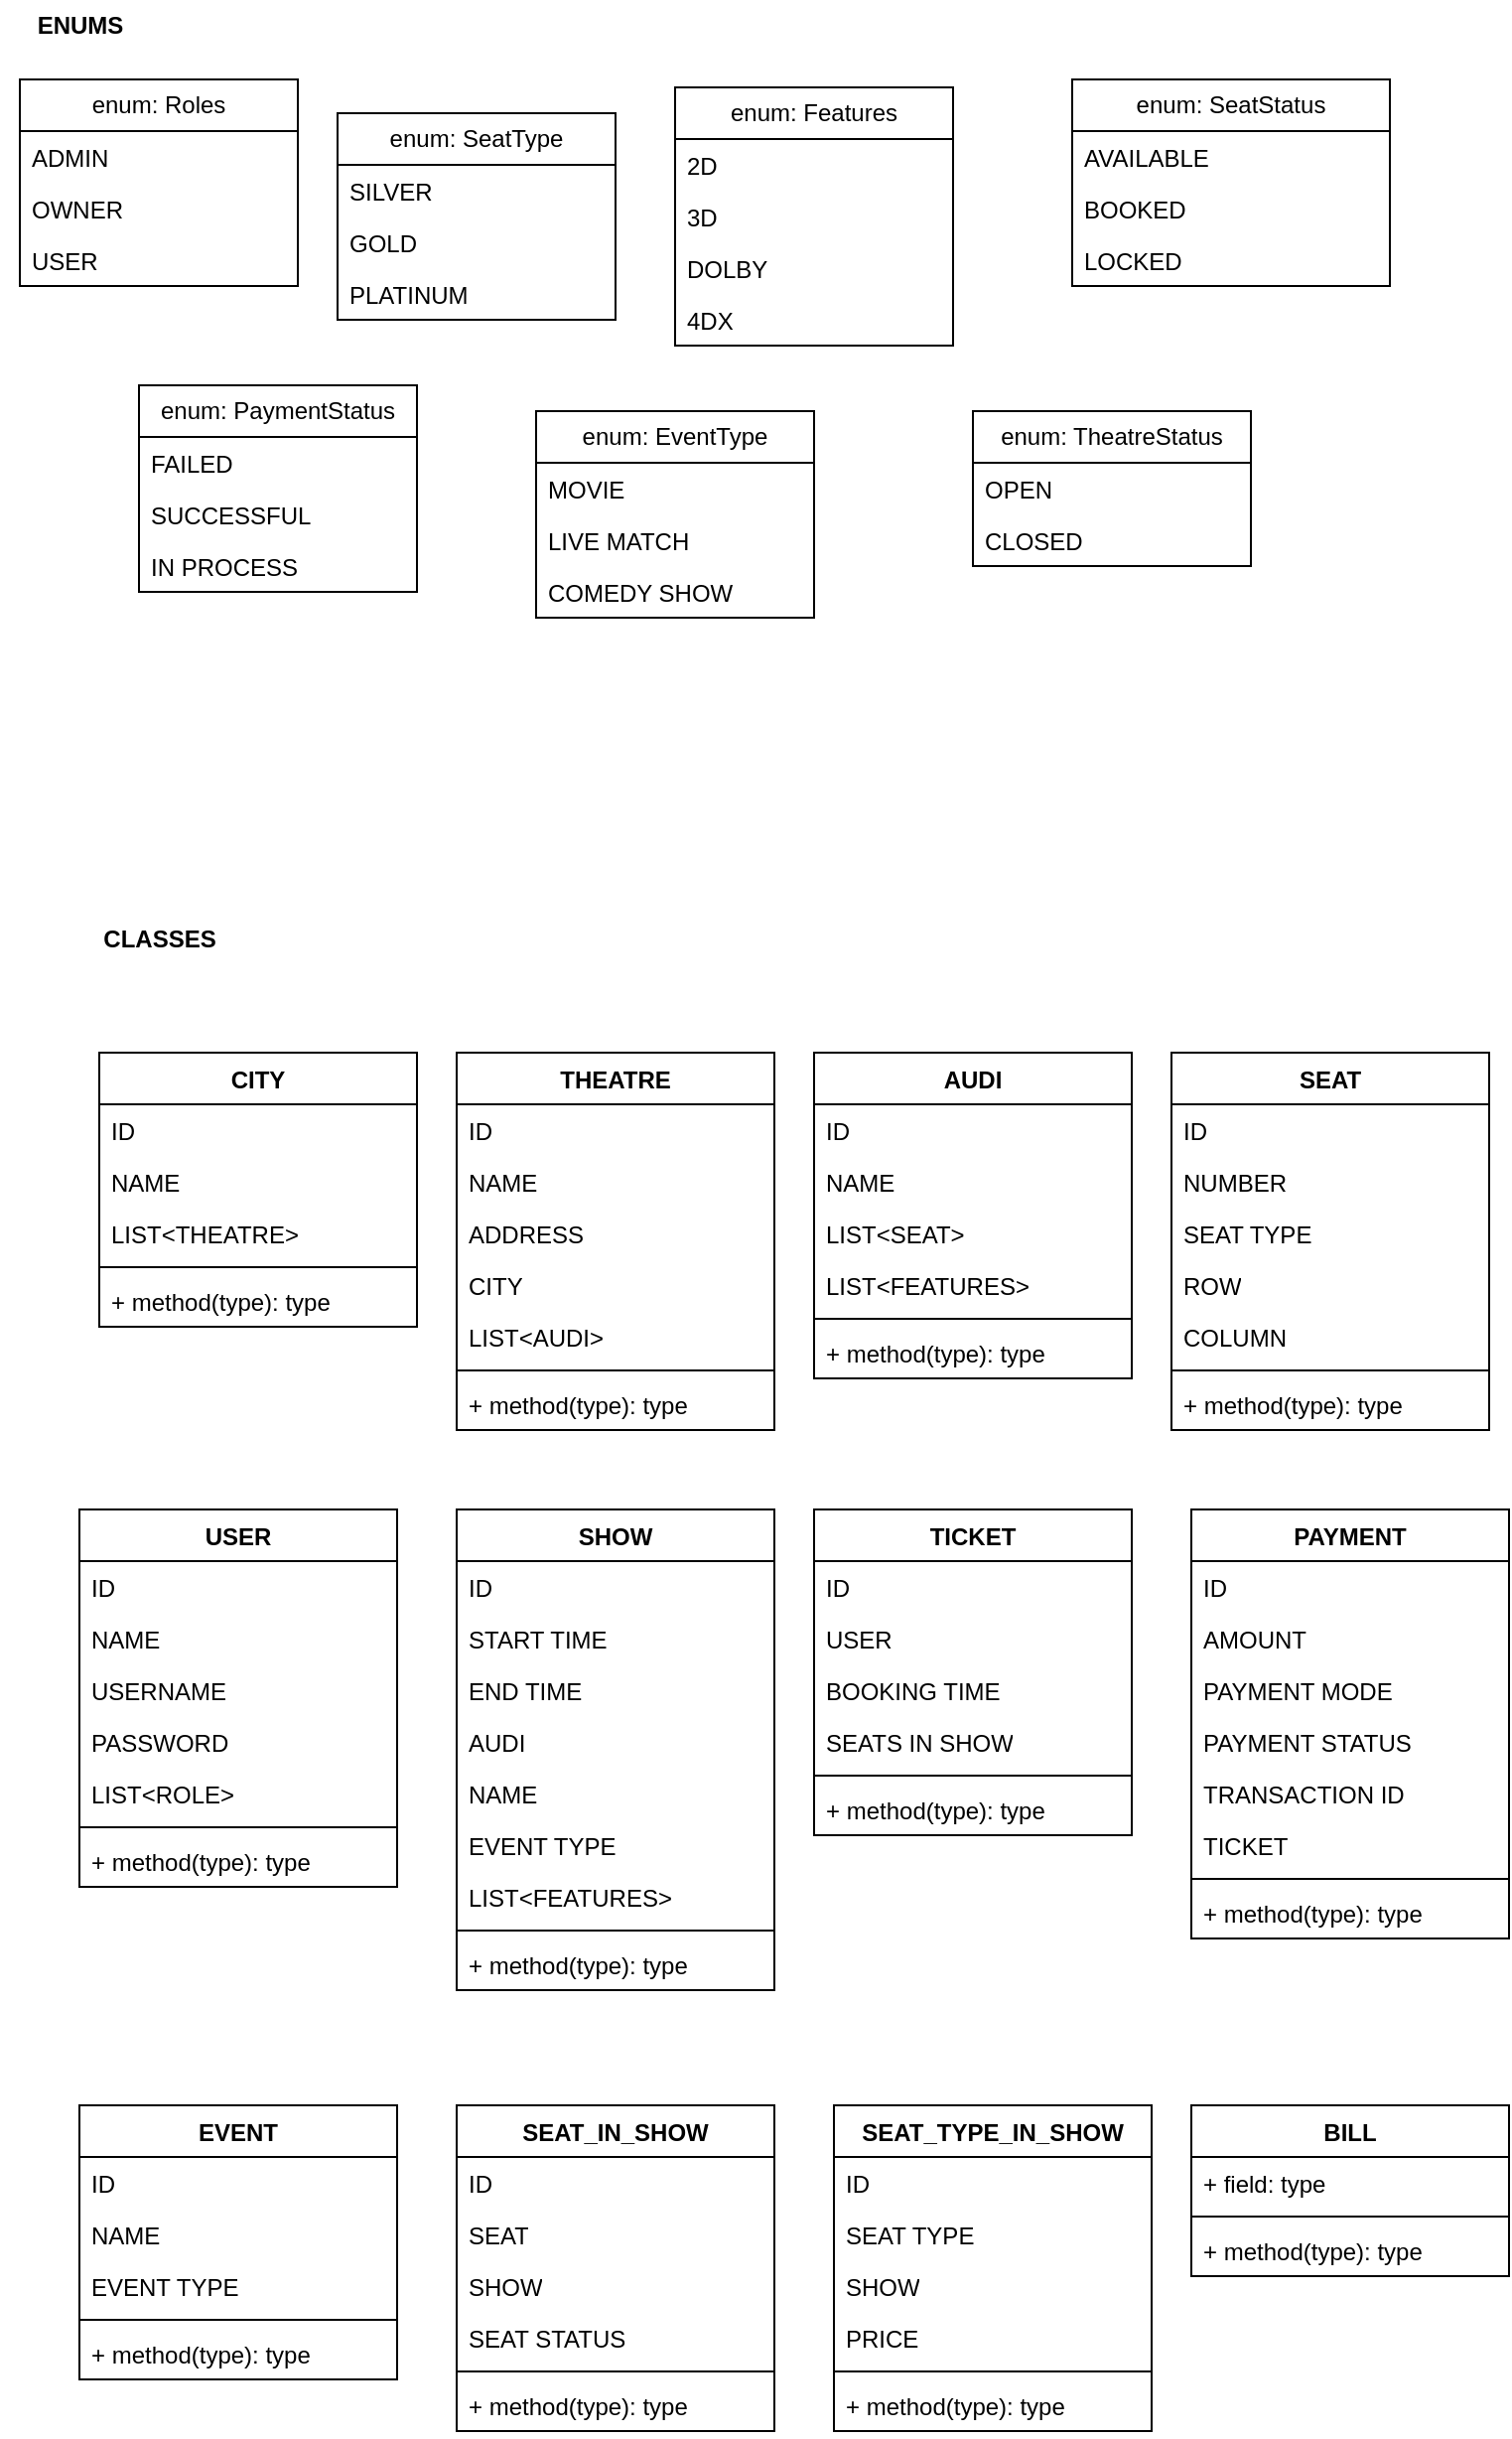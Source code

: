 <mxfile version="21.6.2" type="github">
  <diagram name="Page-1" id="lLiNNvSxMgp1m489HLiG">
    <mxGraphModel dx="874" dy="1489" grid="1" gridSize="10" guides="1" tooltips="1" connect="1" arrows="1" fold="1" page="1" pageScale="1" pageWidth="850" pageHeight="1100" math="0" shadow="0">
      <root>
        <mxCell id="0" />
        <mxCell id="1" parent="0" />
        <mxCell id="G4mVF493hr3lgqfY5SzP-5" value="THEATRE" style="swimlane;fontStyle=1;align=center;verticalAlign=top;childLayout=stackLayout;horizontal=1;startSize=26;horizontalStack=0;resizeParent=1;resizeParentMax=0;resizeLast=0;collapsible=1;marginBottom=0;whiteSpace=wrap;html=1;" vertex="1" parent="1">
          <mxGeometry x="230" y="130" width="160" height="190" as="geometry" />
        </mxCell>
        <mxCell id="G4mVF493hr3lgqfY5SzP-102" value="ID" style="text;strokeColor=none;fillColor=none;align=left;verticalAlign=top;spacingLeft=4;spacingRight=4;overflow=hidden;rotatable=0;points=[[0,0.5],[1,0.5]];portConstraint=eastwest;whiteSpace=wrap;html=1;" vertex="1" parent="G4mVF493hr3lgqfY5SzP-5">
          <mxGeometry y="26" width="160" height="26" as="geometry" />
        </mxCell>
        <mxCell id="G4mVF493hr3lgqfY5SzP-103" value="NAME" style="text;strokeColor=none;fillColor=none;align=left;verticalAlign=top;spacingLeft=4;spacingRight=4;overflow=hidden;rotatable=0;points=[[0,0.5],[1,0.5]];portConstraint=eastwest;whiteSpace=wrap;html=1;" vertex="1" parent="G4mVF493hr3lgqfY5SzP-5">
          <mxGeometry y="52" width="160" height="26" as="geometry" />
        </mxCell>
        <mxCell id="G4mVF493hr3lgqfY5SzP-6" value="ADDRESS" style="text;strokeColor=none;fillColor=none;align=left;verticalAlign=top;spacingLeft=4;spacingRight=4;overflow=hidden;rotatable=0;points=[[0,0.5],[1,0.5]];portConstraint=eastwest;whiteSpace=wrap;html=1;" vertex="1" parent="G4mVF493hr3lgqfY5SzP-5">
          <mxGeometry y="78" width="160" height="26" as="geometry" />
        </mxCell>
        <mxCell id="G4mVF493hr3lgqfY5SzP-104" value="CITY" style="text;strokeColor=none;fillColor=none;align=left;verticalAlign=top;spacingLeft=4;spacingRight=4;overflow=hidden;rotatable=0;points=[[0,0.5],[1,0.5]];portConstraint=eastwest;whiteSpace=wrap;html=1;" vertex="1" parent="G4mVF493hr3lgqfY5SzP-5">
          <mxGeometry y="104" width="160" height="26" as="geometry" />
        </mxCell>
        <mxCell id="G4mVF493hr3lgqfY5SzP-107" value="LIST&amp;lt;AUDI&amp;gt;" style="text;strokeColor=none;fillColor=none;align=left;verticalAlign=top;spacingLeft=4;spacingRight=4;overflow=hidden;rotatable=0;points=[[0,0.5],[1,0.5]];portConstraint=eastwest;whiteSpace=wrap;html=1;" vertex="1" parent="G4mVF493hr3lgqfY5SzP-5">
          <mxGeometry y="130" width="160" height="26" as="geometry" />
        </mxCell>
        <mxCell id="G4mVF493hr3lgqfY5SzP-7" value="" style="line;strokeWidth=1;fillColor=none;align=left;verticalAlign=middle;spacingTop=-1;spacingLeft=3;spacingRight=3;rotatable=0;labelPosition=right;points=[];portConstraint=eastwest;strokeColor=inherit;" vertex="1" parent="G4mVF493hr3lgqfY5SzP-5">
          <mxGeometry y="156" width="160" height="8" as="geometry" />
        </mxCell>
        <mxCell id="G4mVF493hr3lgqfY5SzP-8" value="+ method(type): type" style="text;strokeColor=none;fillColor=none;align=left;verticalAlign=top;spacingLeft=4;spacingRight=4;overflow=hidden;rotatable=0;points=[[0,0.5],[1,0.5]];portConstraint=eastwest;whiteSpace=wrap;html=1;" vertex="1" parent="G4mVF493hr3lgqfY5SzP-5">
          <mxGeometry y="164" width="160" height="26" as="geometry" />
        </mxCell>
        <mxCell id="G4mVF493hr3lgqfY5SzP-13" value="enum: SeatType" style="swimlane;fontStyle=0;childLayout=stackLayout;horizontal=1;startSize=26;fillColor=none;horizontalStack=0;resizeParent=1;resizeParentMax=0;resizeLast=0;collapsible=1;marginBottom=0;whiteSpace=wrap;html=1;" vertex="1" parent="1">
          <mxGeometry x="170" y="-343" width="140" height="104" as="geometry" />
        </mxCell>
        <mxCell id="G4mVF493hr3lgqfY5SzP-14" value="SILVER" style="text;strokeColor=none;fillColor=none;align=left;verticalAlign=top;spacingLeft=4;spacingRight=4;overflow=hidden;rotatable=0;points=[[0,0.5],[1,0.5]];portConstraint=eastwest;whiteSpace=wrap;html=1;" vertex="1" parent="G4mVF493hr3lgqfY5SzP-13">
          <mxGeometry y="26" width="140" height="26" as="geometry" />
        </mxCell>
        <mxCell id="G4mVF493hr3lgqfY5SzP-15" value="GOLD" style="text;strokeColor=none;fillColor=none;align=left;verticalAlign=top;spacingLeft=4;spacingRight=4;overflow=hidden;rotatable=0;points=[[0,0.5],[1,0.5]];portConstraint=eastwest;whiteSpace=wrap;html=1;" vertex="1" parent="G4mVF493hr3lgqfY5SzP-13">
          <mxGeometry y="52" width="140" height="26" as="geometry" />
        </mxCell>
        <mxCell id="G4mVF493hr3lgqfY5SzP-16" value="PLATINUM" style="text;strokeColor=none;fillColor=none;align=left;verticalAlign=top;spacingLeft=4;spacingRight=4;overflow=hidden;rotatable=0;points=[[0,0.5],[1,0.5]];portConstraint=eastwest;whiteSpace=wrap;html=1;" vertex="1" parent="G4mVF493hr3lgqfY5SzP-13">
          <mxGeometry y="78" width="140" height="26" as="geometry" />
        </mxCell>
        <mxCell id="G4mVF493hr3lgqfY5SzP-21" value="enum: Features" style="swimlane;fontStyle=0;childLayout=stackLayout;horizontal=1;startSize=26;fillColor=none;horizontalStack=0;resizeParent=1;resizeParentMax=0;resizeLast=0;collapsible=1;marginBottom=0;whiteSpace=wrap;html=1;" vertex="1" parent="1">
          <mxGeometry x="340" y="-356" width="140" height="130" as="geometry" />
        </mxCell>
        <mxCell id="G4mVF493hr3lgqfY5SzP-22" value="2D" style="text;strokeColor=none;fillColor=none;align=left;verticalAlign=top;spacingLeft=4;spacingRight=4;overflow=hidden;rotatable=0;points=[[0,0.5],[1,0.5]];portConstraint=eastwest;whiteSpace=wrap;html=1;" vertex="1" parent="G4mVF493hr3lgqfY5SzP-21">
          <mxGeometry y="26" width="140" height="26" as="geometry" />
        </mxCell>
        <mxCell id="G4mVF493hr3lgqfY5SzP-23" value="3D" style="text;strokeColor=none;fillColor=none;align=left;verticalAlign=top;spacingLeft=4;spacingRight=4;overflow=hidden;rotatable=0;points=[[0,0.5],[1,0.5]];portConstraint=eastwest;whiteSpace=wrap;html=1;" vertex="1" parent="G4mVF493hr3lgqfY5SzP-21">
          <mxGeometry y="52" width="140" height="26" as="geometry" />
        </mxCell>
        <mxCell id="G4mVF493hr3lgqfY5SzP-24" value="DOLBY" style="text;strokeColor=none;fillColor=none;align=left;verticalAlign=top;spacingLeft=4;spacingRight=4;overflow=hidden;rotatable=0;points=[[0,0.5],[1,0.5]];portConstraint=eastwest;whiteSpace=wrap;html=1;" vertex="1" parent="G4mVF493hr3lgqfY5SzP-21">
          <mxGeometry y="78" width="140" height="26" as="geometry" />
        </mxCell>
        <mxCell id="G4mVF493hr3lgqfY5SzP-99" value="4DX" style="text;strokeColor=none;fillColor=none;align=left;verticalAlign=top;spacingLeft=4;spacingRight=4;overflow=hidden;rotatable=0;points=[[0,0.5],[1,0.5]];portConstraint=eastwest;whiteSpace=wrap;html=1;" vertex="1" parent="G4mVF493hr3lgqfY5SzP-21">
          <mxGeometry y="104" width="140" height="26" as="geometry" />
        </mxCell>
        <mxCell id="G4mVF493hr3lgqfY5SzP-29" value="enum: SeatStatus" style="swimlane;fontStyle=0;childLayout=stackLayout;horizontal=1;startSize=26;fillColor=none;horizontalStack=0;resizeParent=1;resizeParentMax=0;resizeLast=0;collapsible=1;marginBottom=0;whiteSpace=wrap;html=1;" vertex="1" parent="1">
          <mxGeometry x="540" y="-360" width="160" height="104" as="geometry" />
        </mxCell>
        <mxCell id="G4mVF493hr3lgqfY5SzP-30" value="AVAILABLE" style="text;strokeColor=none;fillColor=none;align=left;verticalAlign=top;spacingLeft=4;spacingRight=4;overflow=hidden;rotatable=0;points=[[0,0.5],[1,0.5]];portConstraint=eastwest;whiteSpace=wrap;html=1;" vertex="1" parent="G4mVF493hr3lgqfY5SzP-29">
          <mxGeometry y="26" width="160" height="26" as="geometry" />
        </mxCell>
        <mxCell id="G4mVF493hr3lgqfY5SzP-31" value="BOOKED" style="text;strokeColor=none;fillColor=none;align=left;verticalAlign=top;spacingLeft=4;spacingRight=4;overflow=hidden;rotatable=0;points=[[0,0.5],[1,0.5]];portConstraint=eastwest;whiteSpace=wrap;html=1;" vertex="1" parent="G4mVF493hr3lgqfY5SzP-29">
          <mxGeometry y="52" width="160" height="26" as="geometry" />
        </mxCell>
        <mxCell id="G4mVF493hr3lgqfY5SzP-100" value="LOCKED" style="text;strokeColor=none;fillColor=none;align=left;verticalAlign=top;spacingLeft=4;spacingRight=4;overflow=hidden;rotatable=0;points=[[0,0.5],[1,0.5]];portConstraint=eastwest;whiteSpace=wrap;html=1;" vertex="1" parent="G4mVF493hr3lgqfY5SzP-29">
          <mxGeometry y="78" width="160" height="26" as="geometry" />
        </mxCell>
        <mxCell id="G4mVF493hr3lgqfY5SzP-37" value="enum: PaymentStatus" style="swimlane;fontStyle=0;childLayout=stackLayout;horizontal=1;startSize=26;fillColor=none;horizontalStack=0;resizeParent=1;resizeParentMax=0;resizeLast=0;collapsible=1;marginBottom=0;whiteSpace=wrap;html=1;" vertex="1" parent="1">
          <mxGeometry x="70" y="-206" width="140" height="104" as="geometry" />
        </mxCell>
        <mxCell id="G4mVF493hr3lgqfY5SzP-38" value="FAILED" style="text;strokeColor=none;fillColor=none;align=left;verticalAlign=top;spacingLeft=4;spacingRight=4;overflow=hidden;rotatable=0;points=[[0,0.5],[1,0.5]];portConstraint=eastwest;whiteSpace=wrap;html=1;" vertex="1" parent="G4mVF493hr3lgqfY5SzP-37">
          <mxGeometry y="26" width="140" height="26" as="geometry" />
        </mxCell>
        <mxCell id="G4mVF493hr3lgqfY5SzP-39" value="SUCCESSFUL" style="text;strokeColor=none;fillColor=none;align=left;verticalAlign=top;spacingLeft=4;spacingRight=4;overflow=hidden;rotatable=0;points=[[0,0.5],[1,0.5]];portConstraint=eastwest;whiteSpace=wrap;html=1;" vertex="1" parent="G4mVF493hr3lgqfY5SzP-37">
          <mxGeometry y="52" width="140" height="26" as="geometry" />
        </mxCell>
        <mxCell id="G4mVF493hr3lgqfY5SzP-40" value="IN PROCESS" style="text;strokeColor=none;fillColor=none;align=left;verticalAlign=top;spacingLeft=4;spacingRight=4;overflow=hidden;rotatable=0;points=[[0,0.5],[1,0.5]];portConstraint=eastwest;whiteSpace=wrap;html=1;" vertex="1" parent="G4mVF493hr3lgqfY5SzP-37">
          <mxGeometry y="78" width="140" height="26" as="geometry" />
        </mxCell>
        <mxCell id="G4mVF493hr3lgqfY5SzP-41" value="enum: EventType" style="swimlane;fontStyle=0;childLayout=stackLayout;horizontal=1;startSize=26;fillColor=none;horizontalStack=0;resizeParent=1;resizeParentMax=0;resizeLast=0;collapsible=1;marginBottom=0;whiteSpace=wrap;html=1;" vertex="1" parent="1">
          <mxGeometry x="270" y="-193" width="140" height="104" as="geometry" />
        </mxCell>
        <mxCell id="G4mVF493hr3lgqfY5SzP-42" value="MOVIE" style="text;strokeColor=none;fillColor=none;align=left;verticalAlign=top;spacingLeft=4;spacingRight=4;overflow=hidden;rotatable=0;points=[[0,0.5],[1,0.5]];portConstraint=eastwest;whiteSpace=wrap;html=1;" vertex="1" parent="G4mVF493hr3lgqfY5SzP-41">
          <mxGeometry y="26" width="140" height="26" as="geometry" />
        </mxCell>
        <mxCell id="G4mVF493hr3lgqfY5SzP-43" value="LIVE MATCH" style="text;strokeColor=none;fillColor=none;align=left;verticalAlign=top;spacingLeft=4;spacingRight=4;overflow=hidden;rotatable=0;points=[[0,0.5],[1,0.5]];portConstraint=eastwest;whiteSpace=wrap;html=1;" vertex="1" parent="G4mVF493hr3lgqfY5SzP-41">
          <mxGeometry y="52" width="140" height="26" as="geometry" />
        </mxCell>
        <mxCell id="G4mVF493hr3lgqfY5SzP-44" value="COMEDY SHOW" style="text;strokeColor=none;fillColor=none;align=left;verticalAlign=top;spacingLeft=4;spacingRight=4;overflow=hidden;rotatable=0;points=[[0,0.5],[1,0.5]];portConstraint=eastwest;whiteSpace=wrap;html=1;" vertex="1" parent="G4mVF493hr3lgqfY5SzP-41">
          <mxGeometry y="78" width="140" height="26" as="geometry" />
        </mxCell>
        <mxCell id="G4mVF493hr3lgqfY5SzP-45" value="enum: TheatreStatus" style="swimlane;fontStyle=0;childLayout=stackLayout;horizontal=1;startSize=26;fillColor=none;horizontalStack=0;resizeParent=1;resizeParentMax=0;resizeLast=0;collapsible=1;marginBottom=0;whiteSpace=wrap;html=1;" vertex="1" parent="1">
          <mxGeometry x="490" y="-193" width="140" height="78" as="geometry" />
        </mxCell>
        <mxCell id="G4mVF493hr3lgqfY5SzP-46" value="OPEN" style="text;strokeColor=none;fillColor=none;align=left;verticalAlign=top;spacingLeft=4;spacingRight=4;overflow=hidden;rotatable=0;points=[[0,0.5],[1,0.5]];portConstraint=eastwest;whiteSpace=wrap;html=1;" vertex="1" parent="G4mVF493hr3lgqfY5SzP-45">
          <mxGeometry y="26" width="140" height="26" as="geometry" />
        </mxCell>
        <mxCell id="G4mVF493hr3lgqfY5SzP-47" value="CLOSED" style="text;strokeColor=none;fillColor=none;align=left;verticalAlign=top;spacingLeft=4;spacingRight=4;overflow=hidden;rotatable=0;points=[[0,0.5],[1,0.5]];portConstraint=eastwest;whiteSpace=wrap;html=1;" vertex="1" parent="G4mVF493hr3lgqfY5SzP-45">
          <mxGeometry y="52" width="140" height="26" as="geometry" />
        </mxCell>
        <mxCell id="G4mVF493hr3lgqfY5SzP-49" value="CITY" style="swimlane;fontStyle=1;align=center;verticalAlign=top;childLayout=stackLayout;horizontal=1;startSize=26;horizontalStack=0;resizeParent=1;resizeParentMax=0;resizeLast=0;collapsible=1;marginBottom=0;whiteSpace=wrap;html=1;" vertex="1" parent="1">
          <mxGeometry x="50" y="130" width="160" height="138" as="geometry" />
        </mxCell>
        <mxCell id="G4mVF493hr3lgqfY5SzP-50" value="ID" style="text;strokeColor=none;fillColor=none;align=left;verticalAlign=top;spacingLeft=4;spacingRight=4;overflow=hidden;rotatable=0;points=[[0,0.5],[1,0.5]];portConstraint=eastwest;whiteSpace=wrap;html=1;" vertex="1" parent="G4mVF493hr3lgqfY5SzP-49">
          <mxGeometry y="26" width="160" height="26" as="geometry" />
        </mxCell>
        <mxCell id="G4mVF493hr3lgqfY5SzP-101" value="NAME" style="text;strokeColor=none;fillColor=none;align=left;verticalAlign=top;spacingLeft=4;spacingRight=4;overflow=hidden;rotatable=0;points=[[0,0.5],[1,0.5]];portConstraint=eastwest;whiteSpace=wrap;html=1;" vertex="1" parent="G4mVF493hr3lgqfY5SzP-49">
          <mxGeometry y="52" width="160" height="26" as="geometry" />
        </mxCell>
        <mxCell id="G4mVF493hr3lgqfY5SzP-105" value="LIST&amp;lt;THEATRE&amp;gt;" style="text;strokeColor=none;fillColor=none;align=left;verticalAlign=top;spacingLeft=4;spacingRight=4;overflow=hidden;rotatable=0;points=[[0,0.5],[1,0.5]];portConstraint=eastwest;whiteSpace=wrap;html=1;" vertex="1" parent="G4mVF493hr3lgqfY5SzP-49">
          <mxGeometry y="78" width="160" height="26" as="geometry" />
        </mxCell>
        <mxCell id="G4mVF493hr3lgqfY5SzP-51" value="" style="line;strokeWidth=1;fillColor=none;align=left;verticalAlign=middle;spacingTop=-1;spacingLeft=3;spacingRight=3;rotatable=0;labelPosition=right;points=[];portConstraint=eastwest;strokeColor=inherit;" vertex="1" parent="G4mVF493hr3lgqfY5SzP-49">
          <mxGeometry y="104" width="160" height="8" as="geometry" />
        </mxCell>
        <mxCell id="G4mVF493hr3lgqfY5SzP-52" value="+ method(type): type" style="text;strokeColor=none;fillColor=none;align=left;verticalAlign=top;spacingLeft=4;spacingRight=4;overflow=hidden;rotatable=0;points=[[0,0.5],[1,0.5]];portConstraint=eastwest;whiteSpace=wrap;html=1;" vertex="1" parent="G4mVF493hr3lgqfY5SzP-49">
          <mxGeometry y="112" width="160" height="26" as="geometry" />
        </mxCell>
        <mxCell id="G4mVF493hr3lgqfY5SzP-53" value="AUDI" style="swimlane;fontStyle=1;align=center;verticalAlign=top;childLayout=stackLayout;horizontal=1;startSize=26;horizontalStack=0;resizeParent=1;resizeParentMax=0;resizeLast=0;collapsible=1;marginBottom=0;whiteSpace=wrap;html=1;" vertex="1" parent="1">
          <mxGeometry x="410" y="130" width="160" height="164" as="geometry">
            <mxRectangle x="425" y="120" width="70" height="30" as="alternateBounds" />
          </mxGeometry>
        </mxCell>
        <mxCell id="G4mVF493hr3lgqfY5SzP-106" value="ID" style="text;strokeColor=none;fillColor=none;align=left;verticalAlign=top;spacingLeft=4;spacingRight=4;overflow=hidden;rotatable=0;points=[[0,0.5],[1,0.5]];portConstraint=eastwest;whiteSpace=wrap;html=1;" vertex="1" parent="G4mVF493hr3lgqfY5SzP-53">
          <mxGeometry y="26" width="160" height="26" as="geometry" />
        </mxCell>
        <mxCell id="G4mVF493hr3lgqfY5SzP-54" value="NAME" style="text;strokeColor=none;fillColor=none;align=left;verticalAlign=top;spacingLeft=4;spacingRight=4;overflow=hidden;rotatable=0;points=[[0,0.5],[1,0.5]];portConstraint=eastwest;whiteSpace=wrap;html=1;" vertex="1" parent="G4mVF493hr3lgqfY5SzP-53">
          <mxGeometry y="52" width="160" height="26" as="geometry" />
        </mxCell>
        <mxCell id="G4mVF493hr3lgqfY5SzP-112" value="LIST&amp;lt;SEAT&amp;gt;" style="text;strokeColor=none;fillColor=none;align=left;verticalAlign=top;spacingLeft=4;spacingRight=4;overflow=hidden;rotatable=0;points=[[0,0.5],[1,0.5]];portConstraint=eastwest;whiteSpace=wrap;html=1;" vertex="1" parent="G4mVF493hr3lgqfY5SzP-53">
          <mxGeometry y="78" width="160" height="26" as="geometry" />
        </mxCell>
        <mxCell id="G4mVF493hr3lgqfY5SzP-123" value="LIST&amp;lt;FEATURES&amp;gt;" style="text;strokeColor=none;fillColor=none;align=left;verticalAlign=top;spacingLeft=4;spacingRight=4;overflow=hidden;rotatable=0;points=[[0,0.5],[1,0.5]];portConstraint=eastwest;whiteSpace=wrap;html=1;" vertex="1" parent="G4mVF493hr3lgqfY5SzP-53">
          <mxGeometry y="104" width="160" height="26" as="geometry" />
        </mxCell>
        <mxCell id="G4mVF493hr3lgqfY5SzP-55" value="" style="line;strokeWidth=1;fillColor=none;align=left;verticalAlign=middle;spacingTop=-1;spacingLeft=3;spacingRight=3;rotatable=0;labelPosition=right;points=[];portConstraint=eastwest;strokeColor=inherit;" vertex="1" parent="G4mVF493hr3lgqfY5SzP-53">
          <mxGeometry y="130" width="160" height="8" as="geometry" />
        </mxCell>
        <mxCell id="G4mVF493hr3lgqfY5SzP-56" value="+ method(type): type" style="text;strokeColor=none;fillColor=none;align=left;verticalAlign=top;spacingLeft=4;spacingRight=4;overflow=hidden;rotatable=0;points=[[0,0.5],[1,0.5]];portConstraint=eastwest;whiteSpace=wrap;html=1;" vertex="1" parent="G4mVF493hr3lgqfY5SzP-53">
          <mxGeometry y="138" width="160" height="26" as="geometry" />
        </mxCell>
        <mxCell id="G4mVF493hr3lgqfY5SzP-57" value="SEAT" style="swimlane;fontStyle=1;align=center;verticalAlign=top;childLayout=stackLayout;horizontal=1;startSize=26;horizontalStack=0;resizeParent=1;resizeParentMax=0;resizeLast=0;collapsible=1;marginBottom=0;whiteSpace=wrap;html=1;" vertex="1" parent="1">
          <mxGeometry x="590" y="130" width="160" height="190" as="geometry" />
        </mxCell>
        <mxCell id="G4mVF493hr3lgqfY5SzP-58" value="ID" style="text;strokeColor=none;fillColor=none;align=left;verticalAlign=top;spacingLeft=4;spacingRight=4;overflow=hidden;rotatable=0;points=[[0,0.5],[1,0.5]];portConstraint=eastwest;whiteSpace=wrap;html=1;" vertex="1" parent="G4mVF493hr3lgqfY5SzP-57">
          <mxGeometry y="26" width="160" height="26" as="geometry" />
        </mxCell>
        <mxCell id="G4mVF493hr3lgqfY5SzP-108" value="NUMBER" style="text;strokeColor=none;fillColor=none;align=left;verticalAlign=top;spacingLeft=4;spacingRight=4;overflow=hidden;rotatable=0;points=[[0,0.5],[1,0.5]];portConstraint=eastwest;whiteSpace=wrap;html=1;" vertex="1" parent="G4mVF493hr3lgqfY5SzP-57">
          <mxGeometry y="52" width="160" height="26" as="geometry" />
        </mxCell>
        <mxCell id="G4mVF493hr3lgqfY5SzP-109" value="SEAT TYPE" style="text;strokeColor=none;fillColor=none;align=left;verticalAlign=top;spacingLeft=4;spacingRight=4;overflow=hidden;rotatable=0;points=[[0,0.5],[1,0.5]];portConstraint=eastwest;whiteSpace=wrap;html=1;" vertex="1" parent="G4mVF493hr3lgqfY5SzP-57">
          <mxGeometry y="78" width="160" height="26" as="geometry" />
        </mxCell>
        <mxCell id="G4mVF493hr3lgqfY5SzP-111" value="ROW" style="text;strokeColor=none;fillColor=none;align=left;verticalAlign=top;spacingLeft=4;spacingRight=4;overflow=hidden;rotatable=0;points=[[0,0.5],[1,0.5]];portConstraint=eastwest;whiteSpace=wrap;html=1;" vertex="1" parent="G4mVF493hr3lgqfY5SzP-57">
          <mxGeometry y="104" width="160" height="26" as="geometry" />
        </mxCell>
        <mxCell id="G4mVF493hr3lgqfY5SzP-110" value="COLUMN" style="text;strokeColor=none;fillColor=none;align=left;verticalAlign=top;spacingLeft=4;spacingRight=4;overflow=hidden;rotatable=0;points=[[0,0.5],[1,0.5]];portConstraint=eastwest;whiteSpace=wrap;html=1;" vertex="1" parent="G4mVF493hr3lgqfY5SzP-57">
          <mxGeometry y="130" width="160" height="26" as="geometry" />
        </mxCell>
        <mxCell id="G4mVF493hr3lgqfY5SzP-59" value="" style="line;strokeWidth=1;fillColor=none;align=left;verticalAlign=middle;spacingTop=-1;spacingLeft=3;spacingRight=3;rotatable=0;labelPosition=right;points=[];portConstraint=eastwest;strokeColor=inherit;" vertex="1" parent="G4mVF493hr3lgqfY5SzP-57">
          <mxGeometry y="156" width="160" height="8" as="geometry" />
        </mxCell>
        <mxCell id="G4mVF493hr3lgqfY5SzP-60" value="+ method(type): type" style="text;strokeColor=none;fillColor=none;align=left;verticalAlign=top;spacingLeft=4;spacingRight=4;overflow=hidden;rotatable=0;points=[[0,0.5],[1,0.5]];portConstraint=eastwest;whiteSpace=wrap;html=1;" vertex="1" parent="G4mVF493hr3lgqfY5SzP-57">
          <mxGeometry y="164" width="160" height="26" as="geometry" />
        </mxCell>
        <mxCell id="G4mVF493hr3lgqfY5SzP-61" value="SHOW" style="swimlane;fontStyle=1;align=center;verticalAlign=top;childLayout=stackLayout;horizontal=1;startSize=26;horizontalStack=0;resizeParent=1;resizeParentMax=0;resizeLast=0;collapsible=1;marginBottom=0;whiteSpace=wrap;html=1;" vertex="1" parent="1">
          <mxGeometry x="230" y="360" width="160" height="242" as="geometry" />
        </mxCell>
        <mxCell id="G4mVF493hr3lgqfY5SzP-62" value="ID" style="text;strokeColor=none;fillColor=none;align=left;verticalAlign=top;spacingLeft=4;spacingRight=4;overflow=hidden;rotatable=0;points=[[0,0.5],[1,0.5]];portConstraint=eastwest;whiteSpace=wrap;html=1;" vertex="1" parent="G4mVF493hr3lgqfY5SzP-61">
          <mxGeometry y="26" width="160" height="26" as="geometry" />
        </mxCell>
        <mxCell id="G4mVF493hr3lgqfY5SzP-118" value="START TIME" style="text;strokeColor=none;fillColor=none;align=left;verticalAlign=top;spacingLeft=4;spacingRight=4;overflow=hidden;rotatable=0;points=[[0,0.5],[1,0.5]];portConstraint=eastwest;whiteSpace=wrap;html=1;" vertex="1" parent="G4mVF493hr3lgqfY5SzP-61">
          <mxGeometry y="52" width="160" height="26" as="geometry" />
        </mxCell>
        <mxCell id="G4mVF493hr3lgqfY5SzP-119" value="END TIME" style="text;strokeColor=none;fillColor=none;align=left;verticalAlign=top;spacingLeft=4;spacingRight=4;overflow=hidden;rotatable=0;points=[[0,0.5],[1,0.5]];portConstraint=eastwest;whiteSpace=wrap;html=1;" vertex="1" parent="G4mVF493hr3lgqfY5SzP-61">
          <mxGeometry y="78" width="160" height="26" as="geometry" />
        </mxCell>
        <mxCell id="G4mVF493hr3lgqfY5SzP-120" value="AUDI" style="text;strokeColor=none;fillColor=none;align=left;verticalAlign=top;spacingLeft=4;spacingRight=4;overflow=hidden;rotatable=0;points=[[0,0.5],[1,0.5]];portConstraint=eastwest;whiteSpace=wrap;html=1;" vertex="1" parent="G4mVF493hr3lgqfY5SzP-61">
          <mxGeometry y="104" width="160" height="26" as="geometry" />
        </mxCell>
        <mxCell id="G4mVF493hr3lgqfY5SzP-121" value="NAME" style="text;strokeColor=none;fillColor=none;align=left;verticalAlign=top;spacingLeft=4;spacingRight=4;overflow=hidden;rotatable=0;points=[[0,0.5],[1,0.5]];portConstraint=eastwest;whiteSpace=wrap;html=1;" vertex="1" parent="G4mVF493hr3lgqfY5SzP-61">
          <mxGeometry y="130" width="160" height="26" as="geometry" />
        </mxCell>
        <mxCell id="G4mVF493hr3lgqfY5SzP-122" value="EVENT TYPE" style="text;strokeColor=none;fillColor=none;align=left;verticalAlign=top;spacingLeft=4;spacingRight=4;overflow=hidden;rotatable=0;points=[[0,0.5],[1,0.5]];portConstraint=eastwest;whiteSpace=wrap;html=1;" vertex="1" parent="G4mVF493hr3lgqfY5SzP-61">
          <mxGeometry y="156" width="160" height="26" as="geometry" />
        </mxCell>
        <mxCell id="G4mVF493hr3lgqfY5SzP-124" value="LIST&amp;lt;FEATURES&amp;gt;" style="text;strokeColor=none;fillColor=none;align=left;verticalAlign=top;spacingLeft=4;spacingRight=4;overflow=hidden;rotatable=0;points=[[0,0.5],[1,0.5]];portConstraint=eastwest;whiteSpace=wrap;html=1;" vertex="1" parent="G4mVF493hr3lgqfY5SzP-61">
          <mxGeometry y="182" width="160" height="26" as="geometry" />
        </mxCell>
        <mxCell id="G4mVF493hr3lgqfY5SzP-63" value="" style="line;strokeWidth=1;fillColor=none;align=left;verticalAlign=middle;spacingTop=-1;spacingLeft=3;spacingRight=3;rotatable=0;labelPosition=right;points=[];portConstraint=eastwest;strokeColor=inherit;" vertex="1" parent="G4mVF493hr3lgqfY5SzP-61">
          <mxGeometry y="208" width="160" height="8" as="geometry" />
        </mxCell>
        <mxCell id="G4mVF493hr3lgqfY5SzP-64" value="+ method(type): type" style="text;strokeColor=none;fillColor=none;align=left;verticalAlign=top;spacingLeft=4;spacingRight=4;overflow=hidden;rotatable=0;points=[[0,0.5],[1,0.5]];portConstraint=eastwest;whiteSpace=wrap;html=1;" vertex="1" parent="G4mVF493hr3lgqfY5SzP-61">
          <mxGeometry y="216" width="160" height="26" as="geometry" />
        </mxCell>
        <mxCell id="G4mVF493hr3lgqfY5SzP-65" value="TICKET" style="swimlane;fontStyle=1;align=center;verticalAlign=top;childLayout=stackLayout;horizontal=1;startSize=26;horizontalStack=0;resizeParent=1;resizeParentMax=0;resizeLast=0;collapsible=1;marginBottom=0;whiteSpace=wrap;html=1;" vertex="1" parent="1">
          <mxGeometry x="410" y="360" width="160" height="164" as="geometry" />
        </mxCell>
        <mxCell id="G4mVF493hr3lgqfY5SzP-66" value="ID" style="text;strokeColor=none;fillColor=none;align=left;verticalAlign=top;spacingLeft=4;spacingRight=4;overflow=hidden;rotatable=0;points=[[0,0.5],[1,0.5]];portConstraint=eastwest;whiteSpace=wrap;html=1;" vertex="1" parent="G4mVF493hr3lgqfY5SzP-65">
          <mxGeometry y="26" width="160" height="26" as="geometry" />
        </mxCell>
        <mxCell id="G4mVF493hr3lgqfY5SzP-135" value="USER" style="text;strokeColor=none;fillColor=none;align=left;verticalAlign=top;spacingLeft=4;spacingRight=4;overflow=hidden;rotatable=0;points=[[0,0.5],[1,0.5]];portConstraint=eastwest;whiteSpace=wrap;html=1;" vertex="1" parent="G4mVF493hr3lgqfY5SzP-65">
          <mxGeometry y="52" width="160" height="26" as="geometry" />
        </mxCell>
        <mxCell id="G4mVF493hr3lgqfY5SzP-128" value="BOOKING TIME" style="text;strokeColor=none;fillColor=none;align=left;verticalAlign=top;spacingLeft=4;spacingRight=4;overflow=hidden;rotatable=0;points=[[0,0.5],[1,0.5]];portConstraint=eastwest;whiteSpace=wrap;html=1;" vertex="1" parent="G4mVF493hr3lgqfY5SzP-65">
          <mxGeometry y="78" width="160" height="26" as="geometry" />
        </mxCell>
        <mxCell id="G4mVF493hr3lgqfY5SzP-136" value="SEATS IN SHOW" style="text;strokeColor=none;fillColor=none;align=left;verticalAlign=top;spacingLeft=4;spacingRight=4;overflow=hidden;rotatable=0;points=[[0,0.5],[1,0.5]];portConstraint=eastwest;whiteSpace=wrap;html=1;" vertex="1" parent="G4mVF493hr3lgqfY5SzP-65">
          <mxGeometry y="104" width="160" height="26" as="geometry" />
        </mxCell>
        <mxCell id="G4mVF493hr3lgqfY5SzP-67" value="" style="line;strokeWidth=1;fillColor=none;align=left;verticalAlign=middle;spacingTop=-1;spacingLeft=3;spacingRight=3;rotatable=0;labelPosition=right;points=[];portConstraint=eastwest;strokeColor=inherit;" vertex="1" parent="G4mVF493hr3lgqfY5SzP-65">
          <mxGeometry y="130" width="160" height="8" as="geometry" />
        </mxCell>
        <mxCell id="G4mVF493hr3lgqfY5SzP-68" value="+ method(type): type" style="text;strokeColor=none;fillColor=none;align=left;verticalAlign=top;spacingLeft=4;spacingRight=4;overflow=hidden;rotatable=0;points=[[0,0.5],[1,0.5]];portConstraint=eastwest;whiteSpace=wrap;html=1;" vertex="1" parent="G4mVF493hr3lgqfY5SzP-65">
          <mxGeometry y="138" width="160" height="26" as="geometry" />
        </mxCell>
        <mxCell id="G4mVF493hr3lgqfY5SzP-69" value="USER" style="swimlane;fontStyle=1;align=center;verticalAlign=top;childLayout=stackLayout;horizontal=1;startSize=26;horizontalStack=0;resizeParent=1;resizeParentMax=0;resizeLast=0;collapsible=1;marginBottom=0;whiteSpace=wrap;html=1;" vertex="1" parent="1">
          <mxGeometry x="40" y="360" width="160" height="190" as="geometry" />
        </mxCell>
        <mxCell id="G4mVF493hr3lgqfY5SzP-70" value="ID" style="text;strokeColor=none;fillColor=none;align=left;verticalAlign=top;spacingLeft=4;spacingRight=4;overflow=hidden;rotatable=0;points=[[0,0.5],[1,0.5]];portConstraint=eastwest;whiteSpace=wrap;html=1;" vertex="1" parent="G4mVF493hr3lgqfY5SzP-69">
          <mxGeometry y="26" width="160" height="26" as="geometry" />
        </mxCell>
        <mxCell id="G4mVF493hr3lgqfY5SzP-114" value="NAME" style="text;strokeColor=none;fillColor=none;align=left;verticalAlign=top;spacingLeft=4;spacingRight=4;overflow=hidden;rotatable=0;points=[[0,0.5],[1,0.5]];portConstraint=eastwest;whiteSpace=wrap;html=1;" vertex="1" parent="G4mVF493hr3lgqfY5SzP-69">
          <mxGeometry y="52" width="160" height="26" as="geometry" />
        </mxCell>
        <mxCell id="G4mVF493hr3lgqfY5SzP-116" value="USERNAME" style="text;strokeColor=none;fillColor=none;align=left;verticalAlign=top;spacingLeft=4;spacingRight=4;overflow=hidden;rotatable=0;points=[[0,0.5],[1,0.5]];portConstraint=eastwest;whiteSpace=wrap;html=1;" vertex="1" parent="G4mVF493hr3lgqfY5SzP-69">
          <mxGeometry y="78" width="160" height="26" as="geometry" />
        </mxCell>
        <mxCell id="G4mVF493hr3lgqfY5SzP-117" value="PASSWORD" style="text;strokeColor=none;fillColor=none;align=left;verticalAlign=top;spacingLeft=4;spacingRight=4;overflow=hidden;rotatable=0;points=[[0,0.5],[1,0.5]];portConstraint=eastwest;whiteSpace=wrap;html=1;" vertex="1" parent="G4mVF493hr3lgqfY5SzP-69">
          <mxGeometry y="104" width="160" height="26" as="geometry" />
        </mxCell>
        <mxCell id="G4mVF493hr3lgqfY5SzP-115" value="LIST&amp;lt;ROLE&amp;gt;" style="text;strokeColor=none;fillColor=none;align=left;verticalAlign=top;spacingLeft=4;spacingRight=4;overflow=hidden;rotatable=0;points=[[0,0.5],[1,0.5]];portConstraint=eastwest;whiteSpace=wrap;html=1;" vertex="1" parent="G4mVF493hr3lgqfY5SzP-69">
          <mxGeometry y="130" width="160" height="26" as="geometry" />
        </mxCell>
        <mxCell id="G4mVF493hr3lgqfY5SzP-71" value="" style="line;strokeWidth=1;fillColor=none;align=left;verticalAlign=middle;spacingTop=-1;spacingLeft=3;spacingRight=3;rotatable=0;labelPosition=right;points=[];portConstraint=eastwest;strokeColor=inherit;" vertex="1" parent="G4mVF493hr3lgqfY5SzP-69">
          <mxGeometry y="156" width="160" height="8" as="geometry" />
        </mxCell>
        <mxCell id="G4mVF493hr3lgqfY5SzP-72" value="+ method(type): type" style="text;strokeColor=none;fillColor=none;align=left;verticalAlign=top;spacingLeft=4;spacingRight=4;overflow=hidden;rotatable=0;points=[[0,0.5],[1,0.5]];portConstraint=eastwest;whiteSpace=wrap;html=1;" vertex="1" parent="G4mVF493hr3lgqfY5SzP-69">
          <mxGeometry y="164" width="160" height="26" as="geometry" />
        </mxCell>
        <mxCell id="G4mVF493hr3lgqfY5SzP-73" value="PAYMENT" style="swimlane;fontStyle=1;align=center;verticalAlign=top;childLayout=stackLayout;horizontal=1;startSize=26;horizontalStack=0;resizeParent=1;resizeParentMax=0;resizeLast=0;collapsible=1;marginBottom=0;whiteSpace=wrap;html=1;" vertex="1" parent="1">
          <mxGeometry x="600" y="360" width="160" height="216" as="geometry" />
        </mxCell>
        <mxCell id="G4mVF493hr3lgqfY5SzP-74" value="ID" style="text;strokeColor=none;fillColor=none;align=left;verticalAlign=top;spacingLeft=4;spacingRight=4;overflow=hidden;rotatable=0;points=[[0,0.5],[1,0.5]];portConstraint=eastwest;whiteSpace=wrap;html=1;" vertex="1" parent="G4mVF493hr3lgqfY5SzP-73">
          <mxGeometry y="26" width="160" height="26" as="geometry" />
        </mxCell>
        <mxCell id="G4mVF493hr3lgqfY5SzP-138" value="AMOUNT" style="text;strokeColor=none;fillColor=none;align=left;verticalAlign=top;spacingLeft=4;spacingRight=4;overflow=hidden;rotatable=0;points=[[0,0.5],[1,0.5]];portConstraint=eastwest;whiteSpace=wrap;html=1;" vertex="1" parent="G4mVF493hr3lgqfY5SzP-73">
          <mxGeometry y="52" width="160" height="26" as="geometry" />
        </mxCell>
        <mxCell id="G4mVF493hr3lgqfY5SzP-139" value="PAYMENT MODE" style="text;strokeColor=none;fillColor=none;align=left;verticalAlign=top;spacingLeft=4;spacingRight=4;overflow=hidden;rotatable=0;points=[[0,0.5],[1,0.5]];portConstraint=eastwest;whiteSpace=wrap;html=1;" vertex="1" parent="G4mVF493hr3lgqfY5SzP-73">
          <mxGeometry y="78" width="160" height="26" as="geometry" />
        </mxCell>
        <mxCell id="G4mVF493hr3lgqfY5SzP-140" value="PAYMENT STATUS" style="text;strokeColor=none;fillColor=none;align=left;verticalAlign=top;spacingLeft=4;spacingRight=4;overflow=hidden;rotatable=0;points=[[0,0.5],[1,0.5]];portConstraint=eastwest;whiteSpace=wrap;html=1;" vertex="1" parent="G4mVF493hr3lgqfY5SzP-73">
          <mxGeometry y="104" width="160" height="26" as="geometry" />
        </mxCell>
        <mxCell id="G4mVF493hr3lgqfY5SzP-141" value="TRANSACTION ID" style="text;strokeColor=none;fillColor=none;align=left;verticalAlign=top;spacingLeft=4;spacingRight=4;overflow=hidden;rotatable=0;points=[[0,0.5],[1,0.5]];portConstraint=eastwest;whiteSpace=wrap;html=1;" vertex="1" parent="G4mVF493hr3lgqfY5SzP-73">
          <mxGeometry y="130" width="160" height="26" as="geometry" />
        </mxCell>
        <mxCell id="G4mVF493hr3lgqfY5SzP-142" value="TICKET" style="text;strokeColor=none;fillColor=none;align=left;verticalAlign=top;spacingLeft=4;spacingRight=4;overflow=hidden;rotatable=0;points=[[0,0.5],[1,0.5]];portConstraint=eastwest;whiteSpace=wrap;html=1;" vertex="1" parent="G4mVF493hr3lgqfY5SzP-73">
          <mxGeometry y="156" width="160" height="26" as="geometry" />
        </mxCell>
        <mxCell id="G4mVF493hr3lgqfY5SzP-75" value="" style="line;strokeWidth=1;fillColor=none;align=left;verticalAlign=middle;spacingTop=-1;spacingLeft=3;spacingRight=3;rotatable=0;labelPosition=right;points=[];portConstraint=eastwest;strokeColor=inherit;" vertex="1" parent="G4mVF493hr3lgqfY5SzP-73">
          <mxGeometry y="182" width="160" height="8" as="geometry" />
        </mxCell>
        <mxCell id="G4mVF493hr3lgqfY5SzP-76" value="+ method(type): type" style="text;strokeColor=none;fillColor=none;align=left;verticalAlign=top;spacingLeft=4;spacingRight=4;overflow=hidden;rotatable=0;points=[[0,0.5],[1,0.5]];portConstraint=eastwest;whiteSpace=wrap;html=1;" vertex="1" parent="G4mVF493hr3lgqfY5SzP-73">
          <mxGeometry y="190" width="160" height="26" as="geometry" />
        </mxCell>
        <mxCell id="G4mVF493hr3lgqfY5SzP-77" value="EVENT" style="swimlane;fontStyle=1;align=center;verticalAlign=top;childLayout=stackLayout;horizontal=1;startSize=26;horizontalStack=0;resizeParent=1;resizeParentMax=0;resizeLast=0;collapsible=1;marginBottom=0;whiteSpace=wrap;html=1;" vertex="1" parent="1">
          <mxGeometry x="40" y="660" width="160" height="138" as="geometry" />
        </mxCell>
        <mxCell id="G4mVF493hr3lgqfY5SzP-78" value="ID" style="text;strokeColor=none;fillColor=none;align=left;verticalAlign=top;spacingLeft=4;spacingRight=4;overflow=hidden;rotatable=0;points=[[0,0.5],[1,0.5]];portConstraint=eastwest;whiteSpace=wrap;html=1;" vertex="1" parent="G4mVF493hr3lgqfY5SzP-77">
          <mxGeometry y="26" width="160" height="26" as="geometry" />
        </mxCell>
        <mxCell id="G4mVF493hr3lgqfY5SzP-125" value="NAME&lt;br&gt;" style="text;strokeColor=none;fillColor=none;align=left;verticalAlign=top;spacingLeft=4;spacingRight=4;overflow=hidden;rotatable=0;points=[[0,0.5],[1,0.5]];portConstraint=eastwest;whiteSpace=wrap;html=1;" vertex="1" parent="G4mVF493hr3lgqfY5SzP-77">
          <mxGeometry y="52" width="160" height="26" as="geometry" />
        </mxCell>
        <mxCell id="G4mVF493hr3lgqfY5SzP-126" value="EVENT TYPE" style="text;strokeColor=none;fillColor=none;align=left;verticalAlign=top;spacingLeft=4;spacingRight=4;overflow=hidden;rotatable=0;points=[[0,0.5],[1,0.5]];portConstraint=eastwest;whiteSpace=wrap;html=1;" vertex="1" parent="G4mVF493hr3lgqfY5SzP-77">
          <mxGeometry y="78" width="160" height="26" as="geometry" />
        </mxCell>
        <mxCell id="G4mVF493hr3lgqfY5SzP-79" value="" style="line;strokeWidth=1;fillColor=none;align=left;verticalAlign=middle;spacingTop=-1;spacingLeft=3;spacingRight=3;rotatable=0;labelPosition=right;points=[];portConstraint=eastwest;strokeColor=inherit;" vertex="1" parent="G4mVF493hr3lgqfY5SzP-77">
          <mxGeometry y="104" width="160" height="8" as="geometry" />
        </mxCell>
        <mxCell id="G4mVF493hr3lgqfY5SzP-80" value="+ method(type): type" style="text;strokeColor=none;fillColor=none;align=left;verticalAlign=top;spacingLeft=4;spacingRight=4;overflow=hidden;rotatable=0;points=[[0,0.5],[1,0.5]];portConstraint=eastwest;whiteSpace=wrap;html=1;" vertex="1" parent="G4mVF493hr3lgqfY5SzP-77">
          <mxGeometry y="112" width="160" height="26" as="geometry" />
        </mxCell>
        <mxCell id="G4mVF493hr3lgqfY5SzP-81" value="BILL" style="swimlane;fontStyle=1;align=center;verticalAlign=top;childLayout=stackLayout;horizontal=1;startSize=26;horizontalStack=0;resizeParent=1;resizeParentMax=0;resizeLast=0;collapsible=1;marginBottom=0;whiteSpace=wrap;html=1;" vertex="1" parent="1">
          <mxGeometry x="600" y="660" width="160" height="86" as="geometry" />
        </mxCell>
        <mxCell id="G4mVF493hr3lgqfY5SzP-82" value="+ field: type" style="text;strokeColor=none;fillColor=none;align=left;verticalAlign=top;spacingLeft=4;spacingRight=4;overflow=hidden;rotatable=0;points=[[0,0.5],[1,0.5]];portConstraint=eastwest;whiteSpace=wrap;html=1;" vertex="1" parent="G4mVF493hr3lgqfY5SzP-81">
          <mxGeometry y="26" width="160" height="26" as="geometry" />
        </mxCell>
        <mxCell id="G4mVF493hr3lgqfY5SzP-83" value="" style="line;strokeWidth=1;fillColor=none;align=left;verticalAlign=middle;spacingTop=-1;spacingLeft=3;spacingRight=3;rotatable=0;labelPosition=right;points=[];portConstraint=eastwest;strokeColor=inherit;" vertex="1" parent="G4mVF493hr3lgqfY5SzP-81">
          <mxGeometry y="52" width="160" height="8" as="geometry" />
        </mxCell>
        <mxCell id="G4mVF493hr3lgqfY5SzP-84" value="+ method(type): type" style="text;strokeColor=none;fillColor=none;align=left;verticalAlign=top;spacingLeft=4;spacingRight=4;overflow=hidden;rotatable=0;points=[[0,0.5],[1,0.5]];portConstraint=eastwest;whiteSpace=wrap;html=1;" vertex="1" parent="G4mVF493hr3lgqfY5SzP-81">
          <mxGeometry y="60" width="160" height="26" as="geometry" />
        </mxCell>
        <mxCell id="G4mVF493hr3lgqfY5SzP-85" value="SEAT_IN_SHOW" style="swimlane;fontStyle=1;align=center;verticalAlign=top;childLayout=stackLayout;horizontal=1;startSize=26;horizontalStack=0;resizeParent=1;resizeParentMax=0;resizeLast=0;collapsible=1;marginBottom=0;whiteSpace=wrap;html=1;" vertex="1" parent="1">
          <mxGeometry x="230" y="660" width="160" height="164" as="geometry" />
        </mxCell>
        <mxCell id="G4mVF493hr3lgqfY5SzP-86" value="ID" style="text;strokeColor=none;fillColor=none;align=left;verticalAlign=top;spacingLeft=4;spacingRight=4;overflow=hidden;rotatable=0;points=[[0,0.5],[1,0.5]];portConstraint=eastwest;whiteSpace=wrap;html=1;" vertex="1" parent="G4mVF493hr3lgqfY5SzP-85">
          <mxGeometry y="26" width="160" height="26" as="geometry" />
        </mxCell>
        <mxCell id="G4mVF493hr3lgqfY5SzP-129" value="SEAT" style="text;strokeColor=none;fillColor=none;align=left;verticalAlign=top;spacingLeft=4;spacingRight=4;overflow=hidden;rotatable=0;points=[[0,0.5],[1,0.5]];portConstraint=eastwest;whiteSpace=wrap;html=1;" vertex="1" parent="G4mVF493hr3lgqfY5SzP-85">
          <mxGeometry y="52" width="160" height="26" as="geometry" />
        </mxCell>
        <mxCell id="G4mVF493hr3lgqfY5SzP-130" value="SHOW" style="text;strokeColor=none;fillColor=none;align=left;verticalAlign=top;spacingLeft=4;spacingRight=4;overflow=hidden;rotatable=0;points=[[0,0.5],[1,0.5]];portConstraint=eastwest;whiteSpace=wrap;html=1;" vertex="1" parent="G4mVF493hr3lgqfY5SzP-85">
          <mxGeometry y="78" width="160" height="26" as="geometry" />
        </mxCell>
        <mxCell id="G4mVF493hr3lgqfY5SzP-131" value="SEAT STATUS" style="text;strokeColor=none;fillColor=none;align=left;verticalAlign=top;spacingLeft=4;spacingRight=4;overflow=hidden;rotatable=0;points=[[0,0.5],[1,0.5]];portConstraint=eastwest;whiteSpace=wrap;html=1;" vertex="1" parent="G4mVF493hr3lgqfY5SzP-85">
          <mxGeometry y="104" width="160" height="26" as="geometry" />
        </mxCell>
        <mxCell id="G4mVF493hr3lgqfY5SzP-87" value="" style="line;strokeWidth=1;fillColor=none;align=left;verticalAlign=middle;spacingTop=-1;spacingLeft=3;spacingRight=3;rotatable=0;labelPosition=right;points=[];portConstraint=eastwest;strokeColor=inherit;" vertex="1" parent="G4mVF493hr3lgqfY5SzP-85">
          <mxGeometry y="130" width="160" height="8" as="geometry" />
        </mxCell>
        <mxCell id="G4mVF493hr3lgqfY5SzP-88" value="+ method(type): type" style="text;strokeColor=none;fillColor=none;align=left;verticalAlign=top;spacingLeft=4;spacingRight=4;overflow=hidden;rotatable=0;points=[[0,0.5],[1,0.5]];portConstraint=eastwest;whiteSpace=wrap;html=1;" vertex="1" parent="G4mVF493hr3lgqfY5SzP-85">
          <mxGeometry y="138" width="160" height="26" as="geometry" />
        </mxCell>
        <mxCell id="G4mVF493hr3lgqfY5SzP-89" value="SEAT_TYPE_IN_SHOW" style="swimlane;fontStyle=1;align=center;verticalAlign=top;childLayout=stackLayout;horizontal=1;startSize=26;horizontalStack=0;resizeParent=1;resizeParentMax=0;resizeLast=0;collapsible=1;marginBottom=0;whiteSpace=wrap;html=1;" vertex="1" parent="1">
          <mxGeometry x="420" y="660" width="160" height="164" as="geometry" />
        </mxCell>
        <mxCell id="G4mVF493hr3lgqfY5SzP-90" value="ID" style="text;strokeColor=none;fillColor=none;align=left;verticalAlign=top;spacingLeft=4;spacingRight=4;overflow=hidden;rotatable=0;points=[[0,0.5],[1,0.5]];portConstraint=eastwest;whiteSpace=wrap;html=1;" vertex="1" parent="G4mVF493hr3lgqfY5SzP-89">
          <mxGeometry y="26" width="160" height="26" as="geometry" />
        </mxCell>
        <mxCell id="G4mVF493hr3lgqfY5SzP-132" value="SEAT TYPE" style="text;strokeColor=none;fillColor=none;align=left;verticalAlign=top;spacingLeft=4;spacingRight=4;overflow=hidden;rotatable=0;points=[[0,0.5],[1,0.5]];portConstraint=eastwest;whiteSpace=wrap;html=1;" vertex="1" parent="G4mVF493hr3lgqfY5SzP-89">
          <mxGeometry y="52" width="160" height="26" as="geometry" />
        </mxCell>
        <mxCell id="G4mVF493hr3lgqfY5SzP-133" value="SHOW" style="text;strokeColor=none;fillColor=none;align=left;verticalAlign=top;spacingLeft=4;spacingRight=4;overflow=hidden;rotatable=0;points=[[0,0.5],[1,0.5]];portConstraint=eastwest;whiteSpace=wrap;html=1;" vertex="1" parent="G4mVF493hr3lgqfY5SzP-89">
          <mxGeometry y="78" width="160" height="26" as="geometry" />
        </mxCell>
        <mxCell id="G4mVF493hr3lgqfY5SzP-134" value="PRICE" style="text;strokeColor=none;fillColor=none;align=left;verticalAlign=top;spacingLeft=4;spacingRight=4;overflow=hidden;rotatable=0;points=[[0,0.5],[1,0.5]];portConstraint=eastwest;whiteSpace=wrap;html=1;" vertex="1" parent="G4mVF493hr3lgqfY5SzP-89">
          <mxGeometry y="104" width="160" height="26" as="geometry" />
        </mxCell>
        <mxCell id="G4mVF493hr3lgqfY5SzP-91" value="" style="line;strokeWidth=1;fillColor=none;align=left;verticalAlign=middle;spacingTop=-1;spacingLeft=3;spacingRight=3;rotatable=0;labelPosition=right;points=[];portConstraint=eastwest;strokeColor=inherit;" vertex="1" parent="G4mVF493hr3lgqfY5SzP-89">
          <mxGeometry y="130" width="160" height="8" as="geometry" />
        </mxCell>
        <mxCell id="G4mVF493hr3lgqfY5SzP-92" value="+ method(type): type" style="text;strokeColor=none;fillColor=none;align=left;verticalAlign=top;spacingLeft=4;spacingRight=4;overflow=hidden;rotatable=0;points=[[0,0.5],[1,0.5]];portConstraint=eastwest;whiteSpace=wrap;html=1;" vertex="1" parent="G4mVF493hr3lgqfY5SzP-89">
          <mxGeometry y="138" width="160" height="26" as="geometry" />
        </mxCell>
        <mxCell id="G4mVF493hr3lgqfY5SzP-93" value="ENUMS" style="text;align=center;fontStyle=1;verticalAlign=middle;spacingLeft=3;spacingRight=3;strokeColor=none;rotatable=0;points=[[0,0.5],[1,0.5]];portConstraint=eastwest;html=1;" vertex="1" parent="1">
          <mxGeometry y="-400" width="80" height="26" as="geometry" />
        </mxCell>
        <mxCell id="G4mVF493hr3lgqfY5SzP-94" value="CLASSES" style="text;align=center;fontStyle=1;verticalAlign=middle;spacingLeft=3;spacingRight=3;strokeColor=none;rotatable=0;points=[[0,0.5],[1,0.5]];portConstraint=eastwest;html=1;" vertex="1" parent="1">
          <mxGeometry x="40" y="60" width="80" height="26" as="geometry" />
        </mxCell>
        <mxCell id="G4mVF493hr3lgqfY5SzP-95" value="enum: Roles" style="swimlane;fontStyle=0;childLayout=stackLayout;horizontal=1;startSize=26;fillColor=none;horizontalStack=0;resizeParent=1;resizeParentMax=0;resizeLast=0;collapsible=1;marginBottom=0;whiteSpace=wrap;html=1;" vertex="1" parent="1">
          <mxGeometry x="10" y="-360" width="140" height="104" as="geometry" />
        </mxCell>
        <mxCell id="G4mVF493hr3lgqfY5SzP-96" value="ADMIN" style="text;strokeColor=none;fillColor=none;align=left;verticalAlign=top;spacingLeft=4;spacingRight=4;overflow=hidden;rotatable=0;points=[[0,0.5],[1,0.5]];portConstraint=eastwest;whiteSpace=wrap;html=1;" vertex="1" parent="G4mVF493hr3lgqfY5SzP-95">
          <mxGeometry y="26" width="140" height="26" as="geometry" />
        </mxCell>
        <mxCell id="G4mVF493hr3lgqfY5SzP-97" value="OWNER" style="text;strokeColor=none;fillColor=none;align=left;verticalAlign=top;spacingLeft=4;spacingRight=4;overflow=hidden;rotatable=0;points=[[0,0.5],[1,0.5]];portConstraint=eastwest;whiteSpace=wrap;html=1;" vertex="1" parent="G4mVF493hr3lgqfY5SzP-95">
          <mxGeometry y="52" width="140" height="26" as="geometry" />
        </mxCell>
        <mxCell id="G4mVF493hr3lgqfY5SzP-98" value="USER" style="text;strokeColor=none;fillColor=none;align=left;verticalAlign=top;spacingLeft=4;spacingRight=4;overflow=hidden;rotatable=0;points=[[0,0.5],[1,0.5]];portConstraint=eastwest;whiteSpace=wrap;html=1;" vertex="1" parent="G4mVF493hr3lgqfY5SzP-95">
          <mxGeometry y="78" width="140" height="26" as="geometry" />
        </mxCell>
      </root>
    </mxGraphModel>
  </diagram>
</mxfile>
